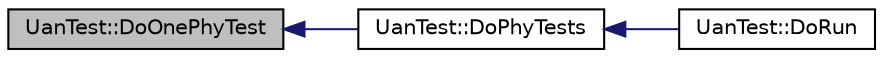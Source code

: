 digraph "UanTest::DoOnePhyTest"
{
  edge [fontname="Helvetica",fontsize="10",labelfontname="Helvetica",labelfontsize="10"];
  node [fontname="Helvetica",fontsize="10",shape=record];
  rankdir="LR";
  Node1 [label="UanTest::DoOnePhyTest",height=0.2,width=0.4,color="black", fillcolor="grey75", style="filled", fontcolor="black"];
  Node1 -> Node2 [dir="back",color="midnightblue",fontsize="10",style="solid"];
  Node2 [label="UanTest::DoPhyTests",height=0.2,width=0.4,color="black", fillcolor="white", style="filled",URL="$de/df2/classUanTest.html#af3bcfdc5efa92b7be46d78edf9f05931"];
  Node2 -> Node3 [dir="back",color="midnightblue",fontsize="10",style="solid"];
  Node3 [label="UanTest::DoRun",height=0.2,width=0.4,color="black", fillcolor="white", style="filled",URL="$de/df2/classUanTest.html#a10e0eae23696e9000dbea6e3d9a1f0ba",tooltip="Implementation to actually run this TestCase. "];
}
